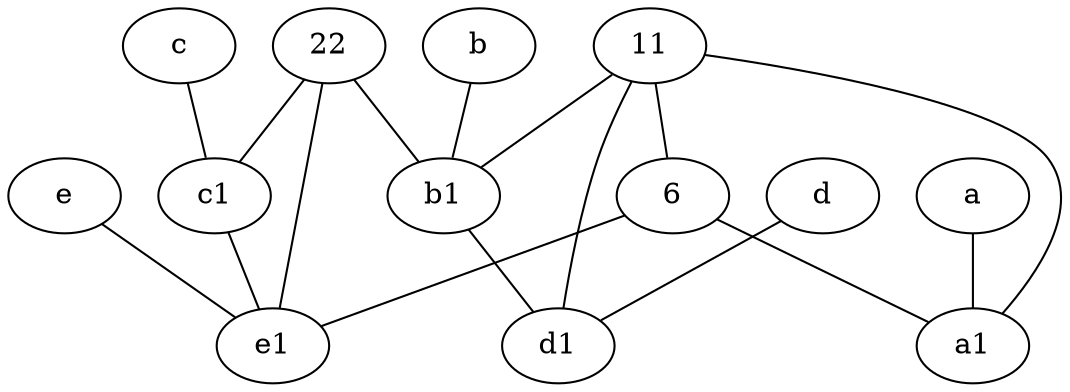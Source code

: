 graph {
	node [labelfontsize=50]
	e [labelfontsize=50 pos="7,9!"]
	b [labelfontsize=50 pos="10,4!"]
	c1 [labelfontsize=50 pos="4.5,3!"]
	d [labelfontsize=50 pos="2,5!"]
	22 [labelfontsize=50]
	c [labelfontsize=50 pos="4.5,2!"]
	a1 [labelfontsize=50 pos="8,3!"]
	6 [labelfontsize=50]
	b1 [labelfontsize=50 pos="9,4!"]
	a [labelfontsize=50 pos="8,2!"]
	e1 [labelfontsize=50 pos="7,7!"]
	11 [labelfontsize=50]
	d1 [labelfontsize=50 pos="3,5!"]
	6 -- e1
	b -- b1
	d -- d1
	e -- e1
	22 -- b1
	c1 -- e1
	11 -- a1
	6 -- a1
	11 -- d1
	22 -- c1
	c -- c1
	22 -- e1
	11 -- 6
	11 -- b1
	a -- a1
	b1 -- d1
}
